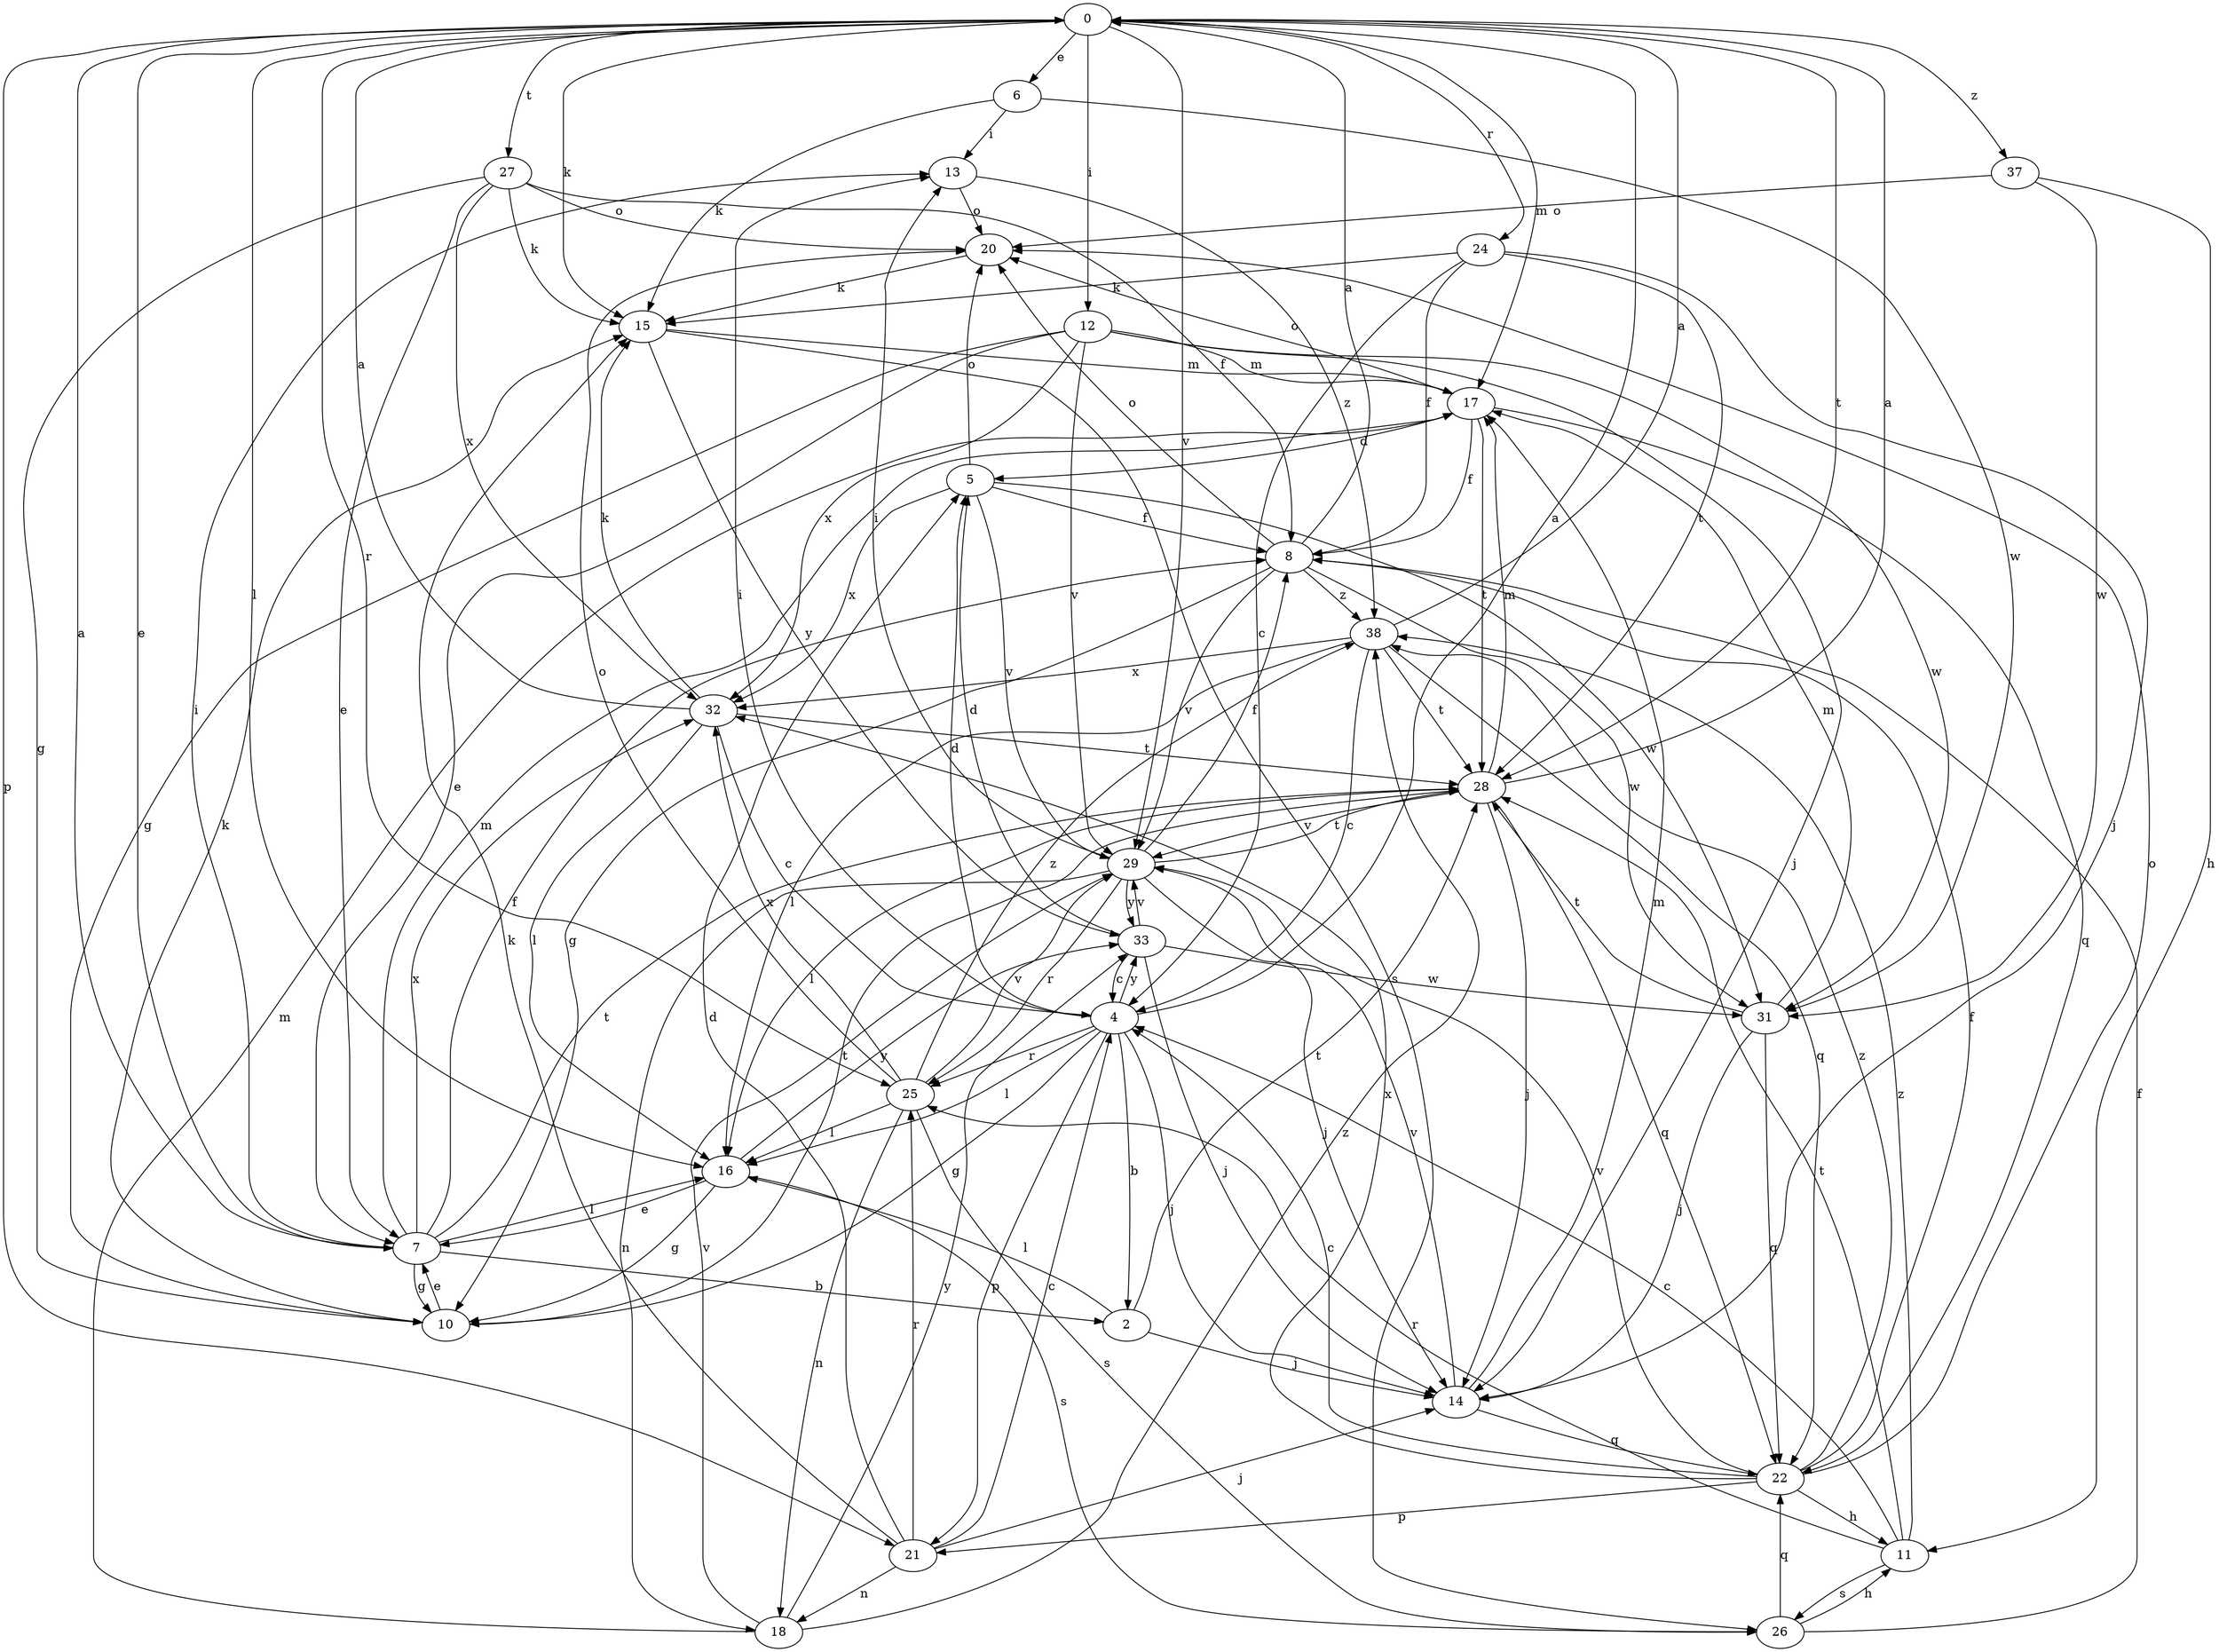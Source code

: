 strict digraph  {
0;
2;
4;
5;
6;
7;
8;
10;
11;
12;
13;
14;
15;
16;
17;
18;
20;
21;
22;
24;
25;
26;
27;
28;
29;
31;
32;
33;
37;
38;
0 -> 6  [label=e];
0 -> 7  [label=e];
0 -> 12  [label=i];
0 -> 15  [label=k];
0 -> 16  [label=l];
0 -> 17  [label=m];
0 -> 21  [label=p];
0 -> 24  [label=r];
0 -> 25  [label=r];
0 -> 27  [label=t];
0 -> 28  [label=t];
0 -> 29  [label=v];
0 -> 37  [label=z];
2 -> 14  [label=j];
2 -> 16  [label=l];
2 -> 28  [label=t];
4 -> 0  [label=a];
4 -> 2  [label=b];
4 -> 5  [label=d];
4 -> 10  [label=g];
4 -> 13  [label=i];
4 -> 14  [label=j];
4 -> 16  [label=l];
4 -> 21  [label=p];
4 -> 25  [label=r];
4 -> 33  [label=y];
5 -> 8  [label=f];
5 -> 20  [label=o];
5 -> 29  [label=v];
5 -> 31  [label=w];
5 -> 32  [label=x];
6 -> 13  [label=i];
6 -> 15  [label=k];
6 -> 31  [label=w];
7 -> 0  [label=a];
7 -> 2  [label=b];
7 -> 8  [label=f];
7 -> 10  [label=g];
7 -> 13  [label=i];
7 -> 16  [label=l];
7 -> 17  [label=m];
7 -> 28  [label=t];
7 -> 32  [label=x];
8 -> 0  [label=a];
8 -> 10  [label=g];
8 -> 20  [label=o];
8 -> 29  [label=v];
8 -> 31  [label=w];
8 -> 38  [label=z];
10 -> 7  [label=e];
10 -> 15  [label=k];
10 -> 28  [label=t];
11 -> 4  [label=c];
11 -> 25  [label=r];
11 -> 26  [label=s];
11 -> 28  [label=t];
11 -> 38  [label=z];
12 -> 7  [label=e];
12 -> 10  [label=g];
12 -> 14  [label=j];
12 -> 17  [label=m];
12 -> 29  [label=v];
12 -> 31  [label=w];
12 -> 32  [label=x];
13 -> 20  [label=o];
13 -> 38  [label=z];
14 -> 17  [label=m];
14 -> 22  [label=q];
14 -> 29  [label=v];
15 -> 17  [label=m];
15 -> 26  [label=s];
15 -> 33  [label=y];
16 -> 7  [label=e];
16 -> 10  [label=g];
16 -> 26  [label=s];
16 -> 33  [label=y];
17 -> 5  [label=d];
17 -> 8  [label=f];
17 -> 20  [label=o];
17 -> 22  [label=q];
17 -> 28  [label=t];
18 -> 17  [label=m];
18 -> 29  [label=v];
18 -> 33  [label=y];
18 -> 38  [label=z];
20 -> 15  [label=k];
21 -> 4  [label=c];
21 -> 5  [label=d];
21 -> 14  [label=j];
21 -> 15  [label=k];
21 -> 18  [label=n];
21 -> 25  [label=r];
22 -> 4  [label=c];
22 -> 8  [label=f];
22 -> 11  [label=h];
22 -> 20  [label=o];
22 -> 21  [label=p];
22 -> 29  [label=v];
22 -> 32  [label=x];
22 -> 38  [label=z];
24 -> 4  [label=c];
24 -> 8  [label=f];
24 -> 14  [label=j];
24 -> 15  [label=k];
24 -> 28  [label=t];
25 -> 16  [label=l];
25 -> 18  [label=n];
25 -> 20  [label=o];
25 -> 26  [label=s];
25 -> 29  [label=v];
25 -> 32  [label=x];
25 -> 38  [label=z];
26 -> 8  [label=f];
26 -> 11  [label=h];
26 -> 22  [label=q];
27 -> 7  [label=e];
27 -> 8  [label=f];
27 -> 10  [label=g];
27 -> 15  [label=k];
27 -> 20  [label=o];
27 -> 32  [label=x];
28 -> 0  [label=a];
28 -> 14  [label=j];
28 -> 16  [label=l];
28 -> 17  [label=m];
28 -> 22  [label=q];
28 -> 29  [label=v];
29 -> 8  [label=f];
29 -> 13  [label=i];
29 -> 14  [label=j];
29 -> 18  [label=n];
29 -> 25  [label=r];
29 -> 28  [label=t];
29 -> 33  [label=y];
31 -> 14  [label=j];
31 -> 17  [label=m];
31 -> 22  [label=q];
31 -> 28  [label=t];
32 -> 0  [label=a];
32 -> 4  [label=c];
32 -> 15  [label=k];
32 -> 16  [label=l];
32 -> 28  [label=t];
33 -> 4  [label=c];
33 -> 5  [label=d];
33 -> 14  [label=j];
33 -> 29  [label=v];
33 -> 31  [label=w];
37 -> 11  [label=h];
37 -> 20  [label=o];
37 -> 31  [label=w];
38 -> 0  [label=a];
38 -> 4  [label=c];
38 -> 16  [label=l];
38 -> 22  [label=q];
38 -> 28  [label=t];
38 -> 32  [label=x];
}
